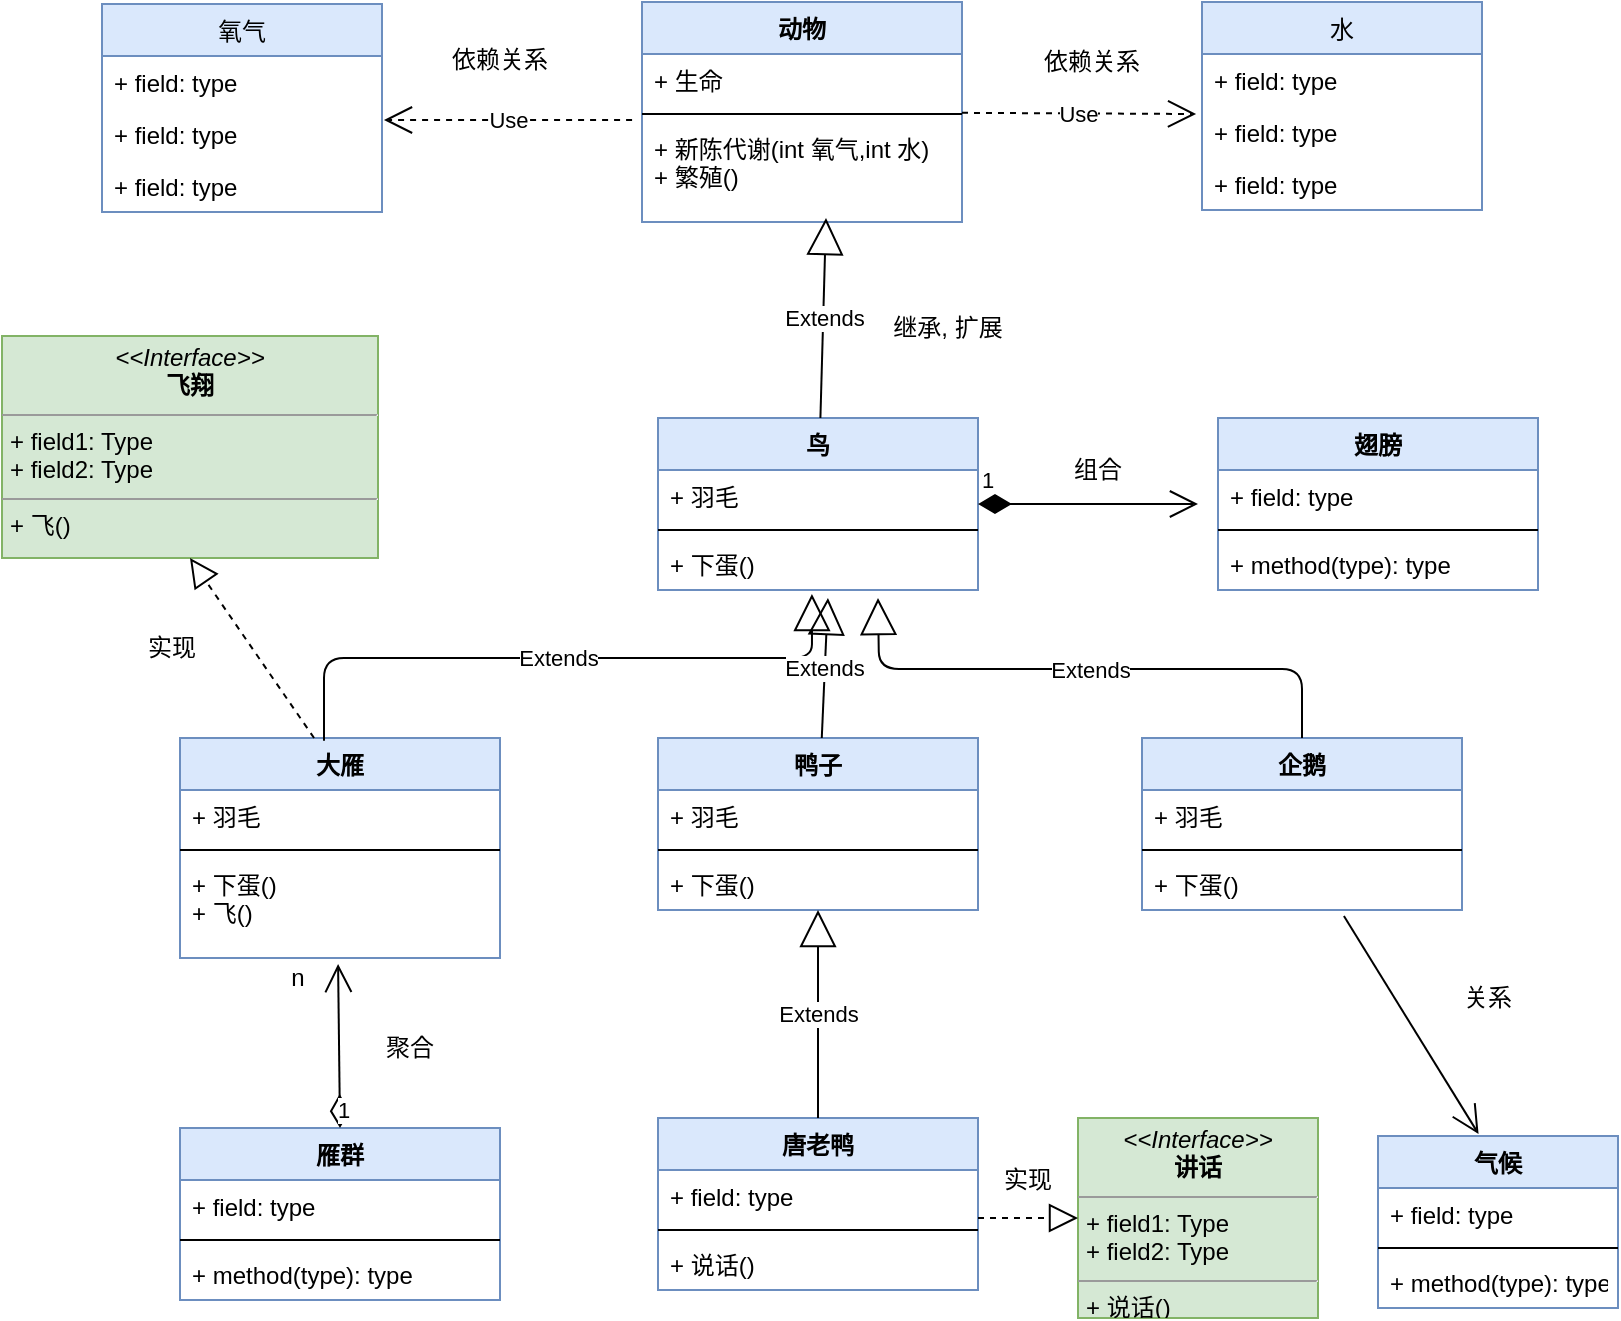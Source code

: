<mxfile version="10.7.1" type="github"><diagram id="equ1O8qNt_hDuVBqYRCz" name="Page-1"><mxGraphModel dx="1394" dy="715" grid="1" gridSize="10" guides="1" tooltips="1" connect="1" arrows="1" fold="1" page="1" pageScale="1" pageWidth="850" pageHeight="1100" math="0" shadow="0"><root><mxCell id="0"/><mxCell id="1" parent="0"/><mxCell id="82V979220fVbywop-dQz-1" value="动物" style="swimlane;fontStyle=1;align=center;verticalAlign=top;childLayout=stackLayout;horizontal=1;startSize=26;horizontalStack=0;resizeParent=1;resizeParentMax=0;resizeLast=0;collapsible=1;marginBottom=0;fillColor=#dae8fc;strokeColor=#6c8ebf;" vertex="1" parent="1"><mxGeometry x="345" y="112" width="160" height="110" as="geometry"/></mxCell><mxCell id="82V979220fVbywop-dQz-2" value="+ 生命" style="text;strokeColor=none;fillColor=none;align=left;verticalAlign=top;spacingLeft=4;spacingRight=4;overflow=hidden;rotatable=0;points=[[0,0.5],[1,0.5]];portConstraint=eastwest;" vertex="1" parent="82V979220fVbywop-dQz-1"><mxGeometry y="26" width="160" height="26" as="geometry"/></mxCell><mxCell id="82V979220fVbywop-dQz-3" value="" style="line;strokeWidth=1;fillColor=none;align=left;verticalAlign=middle;spacingTop=-1;spacingLeft=3;spacingRight=3;rotatable=0;labelPosition=right;points=[];portConstraint=eastwest;" vertex="1" parent="82V979220fVbywop-dQz-1"><mxGeometry y="52" width="160" height="8" as="geometry"/></mxCell><mxCell id="82V979220fVbywop-dQz-4" value="+ 新陈代谢(int 氧气,int 水)&#10;+ 繁殖()&#10;" style="text;strokeColor=none;fillColor=none;align=left;verticalAlign=top;spacingLeft=4;spacingRight=4;overflow=hidden;rotatable=0;points=[[0,0.5],[1,0.5]];portConstraint=eastwest;" vertex="1" parent="82V979220fVbywop-dQz-1"><mxGeometry y="60" width="160" height="50" as="geometry"/></mxCell><mxCell id="82V979220fVbywop-dQz-5" value="水" style="swimlane;fontStyle=0;childLayout=stackLayout;horizontal=1;startSize=26;fillColor=#dae8fc;horizontalStack=0;resizeParent=1;resizeParentMax=0;resizeLast=0;collapsible=1;marginBottom=0;strokeColor=#6c8ebf;" vertex="1" parent="1"><mxGeometry x="625" y="112" width="140" height="104" as="geometry"/></mxCell><mxCell id="82V979220fVbywop-dQz-6" value="+ field: type" style="text;strokeColor=none;fillColor=none;align=left;verticalAlign=top;spacingLeft=4;spacingRight=4;overflow=hidden;rotatable=0;points=[[0,0.5],[1,0.5]];portConstraint=eastwest;" vertex="1" parent="82V979220fVbywop-dQz-5"><mxGeometry y="26" width="140" height="26" as="geometry"/></mxCell><mxCell id="82V979220fVbywop-dQz-7" value="+ field: type" style="text;strokeColor=none;fillColor=none;align=left;verticalAlign=top;spacingLeft=4;spacingRight=4;overflow=hidden;rotatable=0;points=[[0,0.5],[1,0.5]];portConstraint=eastwest;" vertex="1" parent="82V979220fVbywop-dQz-5"><mxGeometry y="52" width="140" height="26" as="geometry"/></mxCell><mxCell id="82V979220fVbywop-dQz-8" value="+ field: type" style="text;strokeColor=none;fillColor=none;align=left;verticalAlign=top;spacingLeft=4;spacingRight=4;overflow=hidden;rotatable=0;points=[[0,0.5],[1,0.5]];portConstraint=eastwest;" vertex="1" parent="82V979220fVbywop-dQz-5"><mxGeometry y="78" width="140" height="26" as="geometry"/></mxCell><mxCell id="82V979220fVbywop-dQz-9" value="氧气" style="swimlane;fontStyle=0;childLayout=stackLayout;horizontal=1;startSize=26;fillColor=#dae8fc;horizontalStack=0;resizeParent=1;resizeParentMax=0;resizeLast=0;collapsible=1;marginBottom=0;strokeColor=#6c8ebf;" vertex="1" parent="1"><mxGeometry x="75" y="113" width="140" height="104" as="geometry"/></mxCell><mxCell id="82V979220fVbywop-dQz-10" value="+ field: type" style="text;strokeColor=none;fillColor=none;align=left;verticalAlign=top;spacingLeft=4;spacingRight=4;overflow=hidden;rotatable=0;points=[[0,0.5],[1,0.5]];portConstraint=eastwest;" vertex="1" parent="82V979220fVbywop-dQz-9"><mxGeometry y="26" width="140" height="26" as="geometry"/></mxCell><mxCell id="82V979220fVbywop-dQz-11" value="+ field: type" style="text;strokeColor=none;fillColor=none;align=left;verticalAlign=top;spacingLeft=4;spacingRight=4;overflow=hidden;rotatable=0;points=[[0,0.5],[1,0.5]];portConstraint=eastwest;" vertex="1" parent="82V979220fVbywop-dQz-9"><mxGeometry y="52" width="140" height="26" as="geometry"/></mxCell><mxCell id="82V979220fVbywop-dQz-12" value="+ field: type" style="text;strokeColor=none;fillColor=none;align=left;verticalAlign=top;spacingLeft=4;spacingRight=4;overflow=hidden;rotatable=0;points=[[0,0.5],[1,0.5]];portConstraint=eastwest;" vertex="1" parent="82V979220fVbywop-dQz-9"><mxGeometry y="78" width="140" height="26" as="geometry"/></mxCell><mxCell id="82V979220fVbywop-dQz-13" value="Use" style="endArrow=open;endSize=12;dashed=1;html=1;entryX=-0.021;entryY=0.154;entryDx=0;entryDy=0;entryPerimeter=0;" edge="1" parent="1" source="82V979220fVbywop-dQz-1" target="82V979220fVbywop-dQz-7"><mxGeometry width="160" relative="1" as="geometry"><mxPoint x="335" y="282" as="sourcePoint"/><mxPoint x="495" y="282" as="targetPoint"/></mxGeometry></mxCell><mxCell id="82V979220fVbywop-dQz-14" value="依赖关系" style="text;html=1;strokeColor=none;fillColor=none;align=center;verticalAlign=middle;whiteSpace=wrap;rounded=0;" vertex="1" parent="1"><mxGeometry x="545" y="132" width="50" height="20" as="geometry"/></mxCell><mxCell id="82V979220fVbywop-dQz-15" value="Use" style="endArrow=open;endSize=12;dashed=1;html=1;entryX=1.007;entryY=0.231;entryDx=0;entryDy=0;entryPerimeter=0;exitX=-0.031;exitY=-0.02;exitDx=0;exitDy=0;exitPerimeter=0;" edge="1" parent="1" source="82V979220fVbywop-dQz-4" target="82V979220fVbywop-dQz-11"><mxGeometry width="160" relative="1" as="geometry"><mxPoint x="335" y="162" as="sourcePoint"/><mxPoint x="405" y="332" as="targetPoint"/></mxGeometry></mxCell><mxCell id="82V979220fVbywop-dQz-16" value="依赖关系" style="text;html=1;strokeColor=none;fillColor=none;align=center;verticalAlign=middle;whiteSpace=wrap;rounded=0;" vertex="1" parent="1"><mxGeometry x="249" y="131" width="50" height="20" as="geometry"/></mxCell><mxCell id="82V979220fVbywop-dQz-17" value="鸟" style="swimlane;fontStyle=1;align=center;verticalAlign=top;childLayout=stackLayout;horizontal=1;startSize=26;horizontalStack=0;resizeParent=1;resizeParentMax=0;resizeLast=0;collapsible=1;marginBottom=0;fillColor=#dae8fc;strokeColor=#6c8ebf;" vertex="1" parent="1"><mxGeometry x="353" y="320" width="160" height="86" as="geometry"/></mxCell><mxCell id="82V979220fVbywop-dQz-18" value="+ 羽毛" style="text;strokeColor=none;fillColor=none;align=left;verticalAlign=top;spacingLeft=4;spacingRight=4;overflow=hidden;rotatable=0;points=[[0,0.5],[1,0.5]];portConstraint=eastwest;" vertex="1" parent="82V979220fVbywop-dQz-17"><mxGeometry y="26" width="160" height="26" as="geometry"/></mxCell><mxCell id="82V979220fVbywop-dQz-19" value="" style="line;strokeWidth=1;fillColor=none;align=left;verticalAlign=middle;spacingTop=-1;spacingLeft=3;spacingRight=3;rotatable=0;labelPosition=right;points=[];portConstraint=eastwest;" vertex="1" parent="82V979220fVbywop-dQz-17"><mxGeometry y="52" width="160" height="8" as="geometry"/></mxCell><mxCell id="82V979220fVbywop-dQz-20" value="+ 下蛋()" style="text;strokeColor=none;fillColor=none;align=left;verticalAlign=top;spacingLeft=4;spacingRight=4;overflow=hidden;rotatable=0;points=[[0,0.5],[1,0.5]];portConstraint=eastwest;" vertex="1" parent="82V979220fVbywop-dQz-17"><mxGeometry y="60" width="160" height="26" as="geometry"/></mxCell><mxCell id="82V979220fVbywop-dQz-21" value="Extends" style="endArrow=block;endSize=16;endFill=0;html=1;entryX=0.575;entryY=0.96;entryDx=0;entryDy=0;entryPerimeter=0;" edge="1" parent="1" source="82V979220fVbywop-dQz-17" target="82V979220fVbywop-dQz-4"><mxGeometry width="160" relative="1" as="geometry"><mxPoint x="133" y="410" as="sourcePoint"/><mxPoint x="293" y="410" as="targetPoint"/></mxGeometry></mxCell><mxCell id="82V979220fVbywop-dQz-22" value="继承, 扩展" style="text;html=1;strokeColor=none;fillColor=none;align=center;verticalAlign=middle;whiteSpace=wrap;rounded=0;" vertex="1" parent="1"><mxGeometry x="463" y="270" width="70" height="10" as="geometry"/></mxCell><mxCell id="82V979220fVbywop-dQz-23" value="翅膀" style="swimlane;fontStyle=1;align=center;verticalAlign=top;childLayout=stackLayout;horizontal=1;startSize=26;horizontalStack=0;resizeParent=1;resizeParentMax=0;resizeLast=0;collapsible=1;marginBottom=0;fillColor=#dae8fc;strokeColor=#6c8ebf;" vertex="1" parent="1"><mxGeometry x="633" y="320" width="160" height="86" as="geometry"/></mxCell><mxCell id="82V979220fVbywop-dQz-24" value="+ field: type" style="text;strokeColor=none;fillColor=none;align=left;verticalAlign=top;spacingLeft=4;spacingRight=4;overflow=hidden;rotatable=0;points=[[0,0.5],[1,0.5]];portConstraint=eastwest;" vertex="1" parent="82V979220fVbywop-dQz-23"><mxGeometry y="26" width="160" height="26" as="geometry"/></mxCell><mxCell id="82V979220fVbywop-dQz-25" value="" style="line;strokeWidth=1;fillColor=none;align=left;verticalAlign=middle;spacingTop=-1;spacingLeft=3;spacingRight=3;rotatable=0;labelPosition=right;points=[];portConstraint=eastwest;" vertex="1" parent="82V979220fVbywop-dQz-23"><mxGeometry y="52" width="160" height="8" as="geometry"/></mxCell><mxCell id="82V979220fVbywop-dQz-26" value="+ method(type): type" style="text;strokeColor=none;fillColor=none;align=left;verticalAlign=top;spacingLeft=4;spacingRight=4;overflow=hidden;rotatable=0;points=[[0,0.5],[1,0.5]];portConstraint=eastwest;" vertex="1" parent="82V979220fVbywop-dQz-23"><mxGeometry y="60" width="160" height="26" as="geometry"/></mxCell><mxCell id="82V979220fVbywop-dQz-27" value="1" style="endArrow=open;html=1;endSize=12;startArrow=diamondThin;startSize=14;startFill=1;edgeStyle=orthogonalEdgeStyle;align=left;verticalAlign=bottom;" edge="1" parent="1"><mxGeometry x="-1" y="3" relative="1" as="geometry"><mxPoint x="513" y="363" as="sourcePoint"/><mxPoint x="623" y="363" as="targetPoint"/></mxGeometry></mxCell><mxCell id="82V979220fVbywop-dQz-28" value="组合" style="text;html=1;strokeColor=none;fillColor=none;align=center;verticalAlign=middle;whiteSpace=wrap;rounded=0;" vertex="1" parent="1"><mxGeometry x="548" y="336" width="50" height="20" as="geometry"/></mxCell><mxCell id="82V979220fVbywop-dQz-34" value="大雁" style="swimlane;fontStyle=1;align=center;verticalAlign=top;childLayout=stackLayout;horizontal=1;startSize=26;horizontalStack=0;resizeParent=1;resizeParentMax=0;resizeLast=0;collapsible=1;marginBottom=0;fillColor=#dae8fc;strokeColor=#6c8ebf;" vertex="1" parent="1"><mxGeometry x="114" y="480" width="160" height="110" as="geometry"/></mxCell><mxCell id="82V979220fVbywop-dQz-35" value="+ 羽毛" style="text;strokeColor=none;fillColor=none;align=left;verticalAlign=top;spacingLeft=4;spacingRight=4;overflow=hidden;rotatable=0;points=[[0,0.5],[1,0.5]];portConstraint=eastwest;" vertex="1" parent="82V979220fVbywop-dQz-34"><mxGeometry y="26" width="160" height="26" as="geometry"/></mxCell><mxCell id="82V979220fVbywop-dQz-36" value="" style="line;strokeWidth=1;fillColor=none;align=left;verticalAlign=middle;spacingTop=-1;spacingLeft=3;spacingRight=3;rotatable=0;labelPosition=right;points=[];portConstraint=eastwest;" vertex="1" parent="82V979220fVbywop-dQz-34"><mxGeometry y="52" width="160" height="8" as="geometry"/></mxCell><mxCell id="82V979220fVbywop-dQz-37" value="+ 下蛋()&#10;+ 飞()&#10;" style="text;strokeColor=none;fillColor=none;align=left;verticalAlign=top;spacingLeft=4;spacingRight=4;overflow=hidden;rotatable=0;points=[[0,0.5],[1,0.5]];portConstraint=eastwest;" vertex="1" parent="82V979220fVbywop-dQz-34"><mxGeometry y="60" width="160" height="50" as="geometry"/></mxCell><mxCell id="82V979220fVbywop-dQz-38" value="企鹅" style="swimlane;fontStyle=1;align=center;verticalAlign=top;childLayout=stackLayout;horizontal=1;startSize=26;horizontalStack=0;resizeParent=1;resizeParentMax=0;resizeLast=0;collapsible=1;marginBottom=0;fillColor=#dae8fc;strokeColor=#6c8ebf;" vertex="1" parent="1"><mxGeometry x="595" y="480" width="160" height="86" as="geometry"/></mxCell><mxCell id="82V979220fVbywop-dQz-39" value="+ 羽毛" style="text;strokeColor=none;fillColor=none;align=left;verticalAlign=top;spacingLeft=4;spacingRight=4;overflow=hidden;rotatable=0;points=[[0,0.5],[1,0.5]];portConstraint=eastwest;" vertex="1" parent="82V979220fVbywop-dQz-38"><mxGeometry y="26" width="160" height="26" as="geometry"/></mxCell><mxCell id="82V979220fVbywop-dQz-40" value="" style="line;strokeWidth=1;fillColor=none;align=left;verticalAlign=middle;spacingTop=-1;spacingLeft=3;spacingRight=3;rotatable=0;labelPosition=right;points=[];portConstraint=eastwest;" vertex="1" parent="82V979220fVbywop-dQz-38"><mxGeometry y="52" width="160" height="8" as="geometry"/></mxCell><mxCell id="82V979220fVbywop-dQz-41" value="+ 下蛋()" style="text;strokeColor=none;fillColor=none;align=left;verticalAlign=top;spacingLeft=4;spacingRight=4;overflow=hidden;rotatable=0;points=[[0,0.5],[1,0.5]];portConstraint=eastwest;" vertex="1" parent="82V979220fVbywop-dQz-38"><mxGeometry y="60" width="160" height="26" as="geometry"/></mxCell><mxCell id="82V979220fVbywop-dQz-42" value="鸭子" style="swimlane;fontStyle=1;align=center;verticalAlign=top;childLayout=stackLayout;horizontal=1;startSize=26;horizontalStack=0;resizeParent=1;resizeParentMax=0;resizeLast=0;collapsible=1;marginBottom=0;fillColor=#dae8fc;strokeColor=#6c8ebf;" vertex="1" parent="1"><mxGeometry x="353" y="480" width="160" height="86" as="geometry"/></mxCell><mxCell id="82V979220fVbywop-dQz-43" value="+ 羽毛" style="text;strokeColor=none;fillColor=none;align=left;verticalAlign=top;spacingLeft=4;spacingRight=4;overflow=hidden;rotatable=0;points=[[0,0.5],[1,0.5]];portConstraint=eastwest;" vertex="1" parent="82V979220fVbywop-dQz-42"><mxGeometry y="26" width="160" height="26" as="geometry"/></mxCell><mxCell id="82V979220fVbywop-dQz-44" value="" style="line;strokeWidth=1;fillColor=none;align=left;verticalAlign=middle;spacingTop=-1;spacingLeft=3;spacingRight=3;rotatable=0;labelPosition=right;points=[];portConstraint=eastwest;" vertex="1" parent="82V979220fVbywop-dQz-42"><mxGeometry y="52" width="160" height="8" as="geometry"/></mxCell><mxCell id="82V979220fVbywop-dQz-45" value="+ 下蛋()" style="text;strokeColor=none;fillColor=none;align=left;verticalAlign=top;spacingLeft=4;spacingRight=4;overflow=hidden;rotatable=0;points=[[0,0.5],[1,0.5]];portConstraint=eastwest;" vertex="1" parent="82V979220fVbywop-dQz-42"><mxGeometry y="60" width="160" height="26" as="geometry"/></mxCell><mxCell id="82V979220fVbywop-dQz-46" value="Extends" style="endArrow=block;endSize=16;endFill=0;html=1;entryX=0.481;entryY=1.077;entryDx=0;entryDy=0;entryPerimeter=0;exitX=0.45;exitY=0.012;exitDx=0;exitDy=0;exitPerimeter=0;edgeStyle=orthogonalEdgeStyle;" edge="1" parent="1" source="82V979220fVbywop-dQz-34" target="82V979220fVbywop-dQz-20"><mxGeometry width="160" relative="1" as="geometry"><mxPoint x="194" y="320" as="sourcePoint"/><mxPoint x="194" y="320" as="targetPoint"/><Array as="points"><mxPoint x="186" y="440"/><mxPoint x="430" y="440"/></Array></mxGeometry></mxCell><mxCell id="82V979220fVbywop-dQz-47" value="Extends" style="endArrow=block;endSize=16;endFill=0;html=1;entryX=0.531;entryY=1.154;entryDx=0;entryDy=0;entryPerimeter=0;" edge="1" parent="1" source="82V979220fVbywop-dQz-42" target="82V979220fVbywop-dQz-20"><mxGeometry width="160" relative="1" as="geometry"><mxPoint x="403" y="610" as="sourcePoint"/><mxPoint x="563" y="610" as="targetPoint"/></mxGeometry></mxCell><mxCell id="82V979220fVbywop-dQz-48" value="Extends" style="endArrow=block;endSize=16;endFill=0;html=1;edgeStyle=orthogonalEdgeStyle;exitX=0.5;exitY=0;exitDx=0;exitDy=0;" edge="1" parent="1" source="82V979220fVbywop-dQz-38"><mxGeometry width="160" relative="1" as="geometry"><mxPoint x="513" y="620" as="sourcePoint"/><mxPoint x="463" y="410" as="targetPoint"/></mxGeometry></mxCell><mxCell id="82V979220fVbywop-dQz-49" value="&lt;p style=&quot;margin: 0px ; margin-top: 4px ; text-align: center&quot;&gt;&lt;i&gt;&amp;lt;&amp;lt;Interface&amp;gt;&amp;gt;&lt;/i&gt;&lt;br&gt;&lt;b&gt;飞翔&lt;/b&gt;&lt;/p&gt;&lt;hr size=&quot;1&quot;&gt;&lt;p style=&quot;margin: 0px ; margin-left: 4px&quot;&gt;+ field1: Type&lt;br&gt;+ field2: Type&lt;/p&gt;&lt;hr size=&quot;1&quot;&gt;&lt;p style=&quot;margin: 0px ; margin-left: 4px&quot;&gt;+ 飞()&lt;/p&gt;" style="verticalAlign=top;align=left;overflow=fill;fontSize=12;fontFamily=Helvetica;html=1;fillColor=#d5e8d4;strokeColor=#82b366;" vertex="1" parent="1"><mxGeometry x="25" y="279" width="188" height="111" as="geometry"/></mxCell><mxCell id="82V979220fVbywop-dQz-50" value="" style="endArrow=block;dashed=1;endFill=0;endSize=12;html=1;entryX=0.5;entryY=1;entryDx=0;entryDy=0;exitX=0.419;exitY=0;exitDx=0;exitDy=0;exitPerimeter=0;" edge="1" parent="1" source="82V979220fVbywop-dQz-34" target="82V979220fVbywop-dQz-49"><mxGeometry width="160" relative="1" as="geometry"><mxPoint x="3" y="460" as="sourcePoint"/><mxPoint x="163" y="460" as="targetPoint"/></mxGeometry></mxCell><mxCell id="82V979220fVbywop-dQz-51" value="实现" style="text;html=1;strokeColor=none;fillColor=none;align=center;verticalAlign=middle;whiteSpace=wrap;rounded=0;" vertex="1" parent="1"><mxGeometry x="75" y="430" width="70" height="10" as="geometry"/></mxCell><mxCell id="82V979220fVbywop-dQz-56" value="雁群" style="swimlane;fontStyle=1;align=center;verticalAlign=top;childLayout=stackLayout;horizontal=1;startSize=26;horizontalStack=0;resizeParent=1;resizeParentMax=0;resizeLast=0;collapsible=1;marginBottom=0;fillColor=#dae8fc;strokeColor=#6c8ebf;" vertex="1" parent="1"><mxGeometry x="114" y="675" width="160" height="86" as="geometry"/></mxCell><mxCell id="82V979220fVbywop-dQz-57" value="+ field: type" style="text;strokeColor=none;fillColor=none;align=left;verticalAlign=top;spacingLeft=4;spacingRight=4;overflow=hidden;rotatable=0;points=[[0,0.5],[1,0.5]];portConstraint=eastwest;" vertex="1" parent="82V979220fVbywop-dQz-56"><mxGeometry y="26" width="160" height="26" as="geometry"/></mxCell><mxCell id="82V979220fVbywop-dQz-58" value="" style="line;strokeWidth=1;fillColor=none;align=left;verticalAlign=middle;spacingTop=-1;spacingLeft=3;spacingRight=3;rotatable=0;labelPosition=right;points=[];portConstraint=eastwest;" vertex="1" parent="82V979220fVbywop-dQz-56"><mxGeometry y="52" width="160" height="8" as="geometry"/></mxCell><mxCell id="82V979220fVbywop-dQz-59" value="+ method(type): type" style="text;strokeColor=none;fillColor=none;align=left;verticalAlign=top;spacingLeft=4;spacingRight=4;overflow=hidden;rotatable=0;points=[[0,0.5],[1,0.5]];portConstraint=eastwest;" vertex="1" parent="82V979220fVbywop-dQz-56"><mxGeometry y="60" width="160" height="26" as="geometry"/></mxCell><mxCell id="82V979220fVbywop-dQz-60" value="唐老鸭" style="swimlane;fontStyle=1;align=center;verticalAlign=top;childLayout=stackLayout;horizontal=1;startSize=26;horizontalStack=0;resizeParent=1;resizeParentMax=0;resizeLast=0;collapsible=1;marginBottom=0;fillColor=#dae8fc;strokeColor=#6c8ebf;" vertex="1" parent="1"><mxGeometry x="353" y="670" width="160" height="86" as="geometry"/></mxCell><mxCell id="82V979220fVbywop-dQz-61" value="+ field: type" style="text;strokeColor=none;fillColor=none;align=left;verticalAlign=top;spacingLeft=4;spacingRight=4;overflow=hidden;rotatable=0;points=[[0,0.5],[1,0.5]];portConstraint=eastwest;" vertex="1" parent="82V979220fVbywop-dQz-60"><mxGeometry y="26" width="160" height="26" as="geometry"/></mxCell><mxCell id="82V979220fVbywop-dQz-62" value="" style="line;strokeWidth=1;fillColor=none;align=left;verticalAlign=middle;spacingTop=-1;spacingLeft=3;spacingRight=3;rotatable=0;labelPosition=right;points=[];portConstraint=eastwest;" vertex="1" parent="82V979220fVbywop-dQz-60"><mxGeometry y="52" width="160" height="8" as="geometry"/></mxCell><mxCell id="82V979220fVbywop-dQz-63" value="+ 说话()" style="text;strokeColor=none;fillColor=none;align=left;verticalAlign=top;spacingLeft=4;spacingRight=4;overflow=hidden;rotatable=0;points=[[0,0.5],[1,0.5]];portConstraint=eastwest;" vertex="1" parent="82V979220fVbywop-dQz-60"><mxGeometry y="60" width="160" height="26" as="geometry"/></mxCell><mxCell id="82V979220fVbywop-dQz-64" value="&lt;p style=&quot;margin: 0px ; margin-top: 4px ; text-align: center&quot;&gt;&lt;i&gt;&amp;lt;&amp;lt;Interface&amp;gt;&amp;gt;&lt;/i&gt;&lt;br&gt;&lt;b&gt;讲话&lt;/b&gt;&lt;/p&gt;&lt;hr size=&quot;1&quot;&gt;&lt;p style=&quot;margin: 0px ; margin-left: 4px&quot;&gt;+ field1: Type&lt;br&gt;+ field2: Type&lt;/p&gt;&lt;hr size=&quot;1&quot;&gt;&lt;p style=&quot;margin: 0px ; margin-left: 4px&quot;&gt;+ 说话()&lt;/p&gt;" style="verticalAlign=top;align=left;overflow=fill;fontSize=12;fontFamily=Helvetica;html=1;fillColor=#d5e8d4;strokeColor=#82b366;" vertex="1" parent="1"><mxGeometry x="563" y="670" width="120" height="100" as="geometry"/></mxCell><mxCell id="82V979220fVbywop-dQz-67" value="Extends" style="endArrow=block;endSize=16;endFill=0;html=1;" edge="1" parent="1" source="82V979220fVbywop-dQz-60" target="82V979220fVbywop-dQz-45"><mxGeometry width="160" relative="1" as="geometry"><mxPoint x="333" y="830" as="sourcePoint"/><mxPoint x="493" y="830" as="targetPoint"/></mxGeometry></mxCell><mxCell id="82V979220fVbywop-dQz-68" value="" style="endArrow=block;dashed=1;endFill=0;endSize=12;html=1;" edge="1" parent="1"><mxGeometry width="160" relative="1" as="geometry"><mxPoint x="513" y="720" as="sourcePoint"/><mxPoint x="563" y="720" as="targetPoint"/></mxGeometry></mxCell><mxCell id="82V979220fVbywop-dQz-73" value="气候" style="swimlane;fontStyle=1;align=center;verticalAlign=top;childLayout=stackLayout;horizontal=1;startSize=26;horizontalStack=0;resizeParent=1;resizeParentMax=0;resizeLast=0;collapsible=1;marginBottom=0;fillColor=#dae8fc;strokeColor=#6c8ebf;" vertex="1" parent="1"><mxGeometry x="713" y="679" width="120" height="86" as="geometry"/></mxCell><mxCell id="82V979220fVbywop-dQz-74" value="+ field: type" style="text;strokeColor=none;fillColor=none;align=left;verticalAlign=top;spacingLeft=4;spacingRight=4;overflow=hidden;rotatable=0;points=[[0,0.5],[1,0.5]];portConstraint=eastwest;" vertex="1" parent="82V979220fVbywop-dQz-73"><mxGeometry y="26" width="120" height="26" as="geometry"/></mxCell><mxCell id="82V979220fVbywop-dQz-75" value="" style="line;strokeWidth=1;fillColor=none;align=left;verticalAlign=middle;spacingTop=-1;spacingLeft=3;spacingRight=3;rotatable=0;labelPosition=right;points=[];portConstraint=eastwest;" vertex="1" parent="82V979220fVbywop-dQz-73"><mxGeometry y="52" width="120" height="8" as="geometry"/></mxCell><mxCell id="82V979220fVbywop-dQz-76" value="+ method(type): type" style="text;strokeColor=none;fillColor=none;align=left;verticalAlign=top;spacingLeft=4;spacingRight=4;overflow=hidden;rotatable=0;points=[[0,0.5],[1,0.5]];portConstraint=eastwest;" vertex="1" parent="82V979220fVbywop-dQz-73"><mxGeometry y="60" width="120" height="26" as="geometry"/></mxCell><mxCell id="82V979220fVbywop-dQz-77" value="" style="endArrow=open;endFill=1;endSize=12;html=1;exitX=0.631;exitY=1.115;exitDx=0;exitDy=0;exitPerimeter=0;entryX=0.419;entryY=-0.012;entryDx=0;entryDy=0;entryPerimeter=0;" edge="1" parent="1" source="82V979220fVbywop-dQz-41" target="82V979220fVbywop-dQz-73"><mxGeometry width="160" relative="1" as="geometry"><mxPoint x="23" y="800" as="sourcePoint"/><mxPoint x="183" y="800" as="targetPoint"/></mxGeometry></mxCell><mxCell id="82V979220fVbywop-dQz-78" value="关系" style="text;html=1;strokeColor=none;fillColor=none;align=center;verticalAlign=middle;whiteSpace=wrap;rounded=0;" vertex="1" parent="1"><mxGeometry x="743" y="600" width="50" height="20" as="geometry"/></mxCell><mxCell id="82V979220fVbywop-dQz-79" value="实现" style="text;html=1;strokeColor=none;fillColor=none;align=center;verticalAlign=middle;whiteSpace=wrap;rounded=0;" vertex="1" parent="1"><mxGeometry x="503" y="696" width="70" height="10" as="geometry"/></mxCell><mxCell id="82V979220fVbywop-dQz-81" value="1" style="endArrow=open;html=1;endSize=12;startArrow=diamondThin;startSize=14;startFill=0;align=left;verticalAlign=bottom;entryX=0.494;entryY=1.06;entryDx=0;entryDy=0;entryPerimeter=0;exitX=0.5;exitY=0;exitDx=0;exitDy=0;" edge="1" parent="1" source="82V979220fVbywop-dQz-56" target="82V979220fVbywop-dQz-37"><mxGeometry x="-1" y="3" relative="1" as="geometry"><mxPoint x="-80" y="640" as="sourcePoint"/><mxPoint x="80" y="640" as="targetPoint"/></mxGeometry></mxCell><mxCell id="82V979220fVbywop-dQz-82" value="聚合" style="text;html=1;strokeColor=none;fillColor=none;align=center;verticalAlign=middle;whiteSpace=wrap;rounded=0;" vertex="1" parent="1"><mxGeometry x="194" y="630" width="70" height="10" as="geometry"/></mxCell><mxCell id="82V979220fVbywop-dQz-83" value="n" style="text;html=1;strokeColor=none;fillColor=none;align=center;verticalAlign=middle;whiteSpace=wrap;rounded=0;" vertex="1" parent="1"><mxGeometry x="138" y="595" width="70" height="10" as="geometry"/></mxCell></root></mxGraphModel></diagram></mxfile>